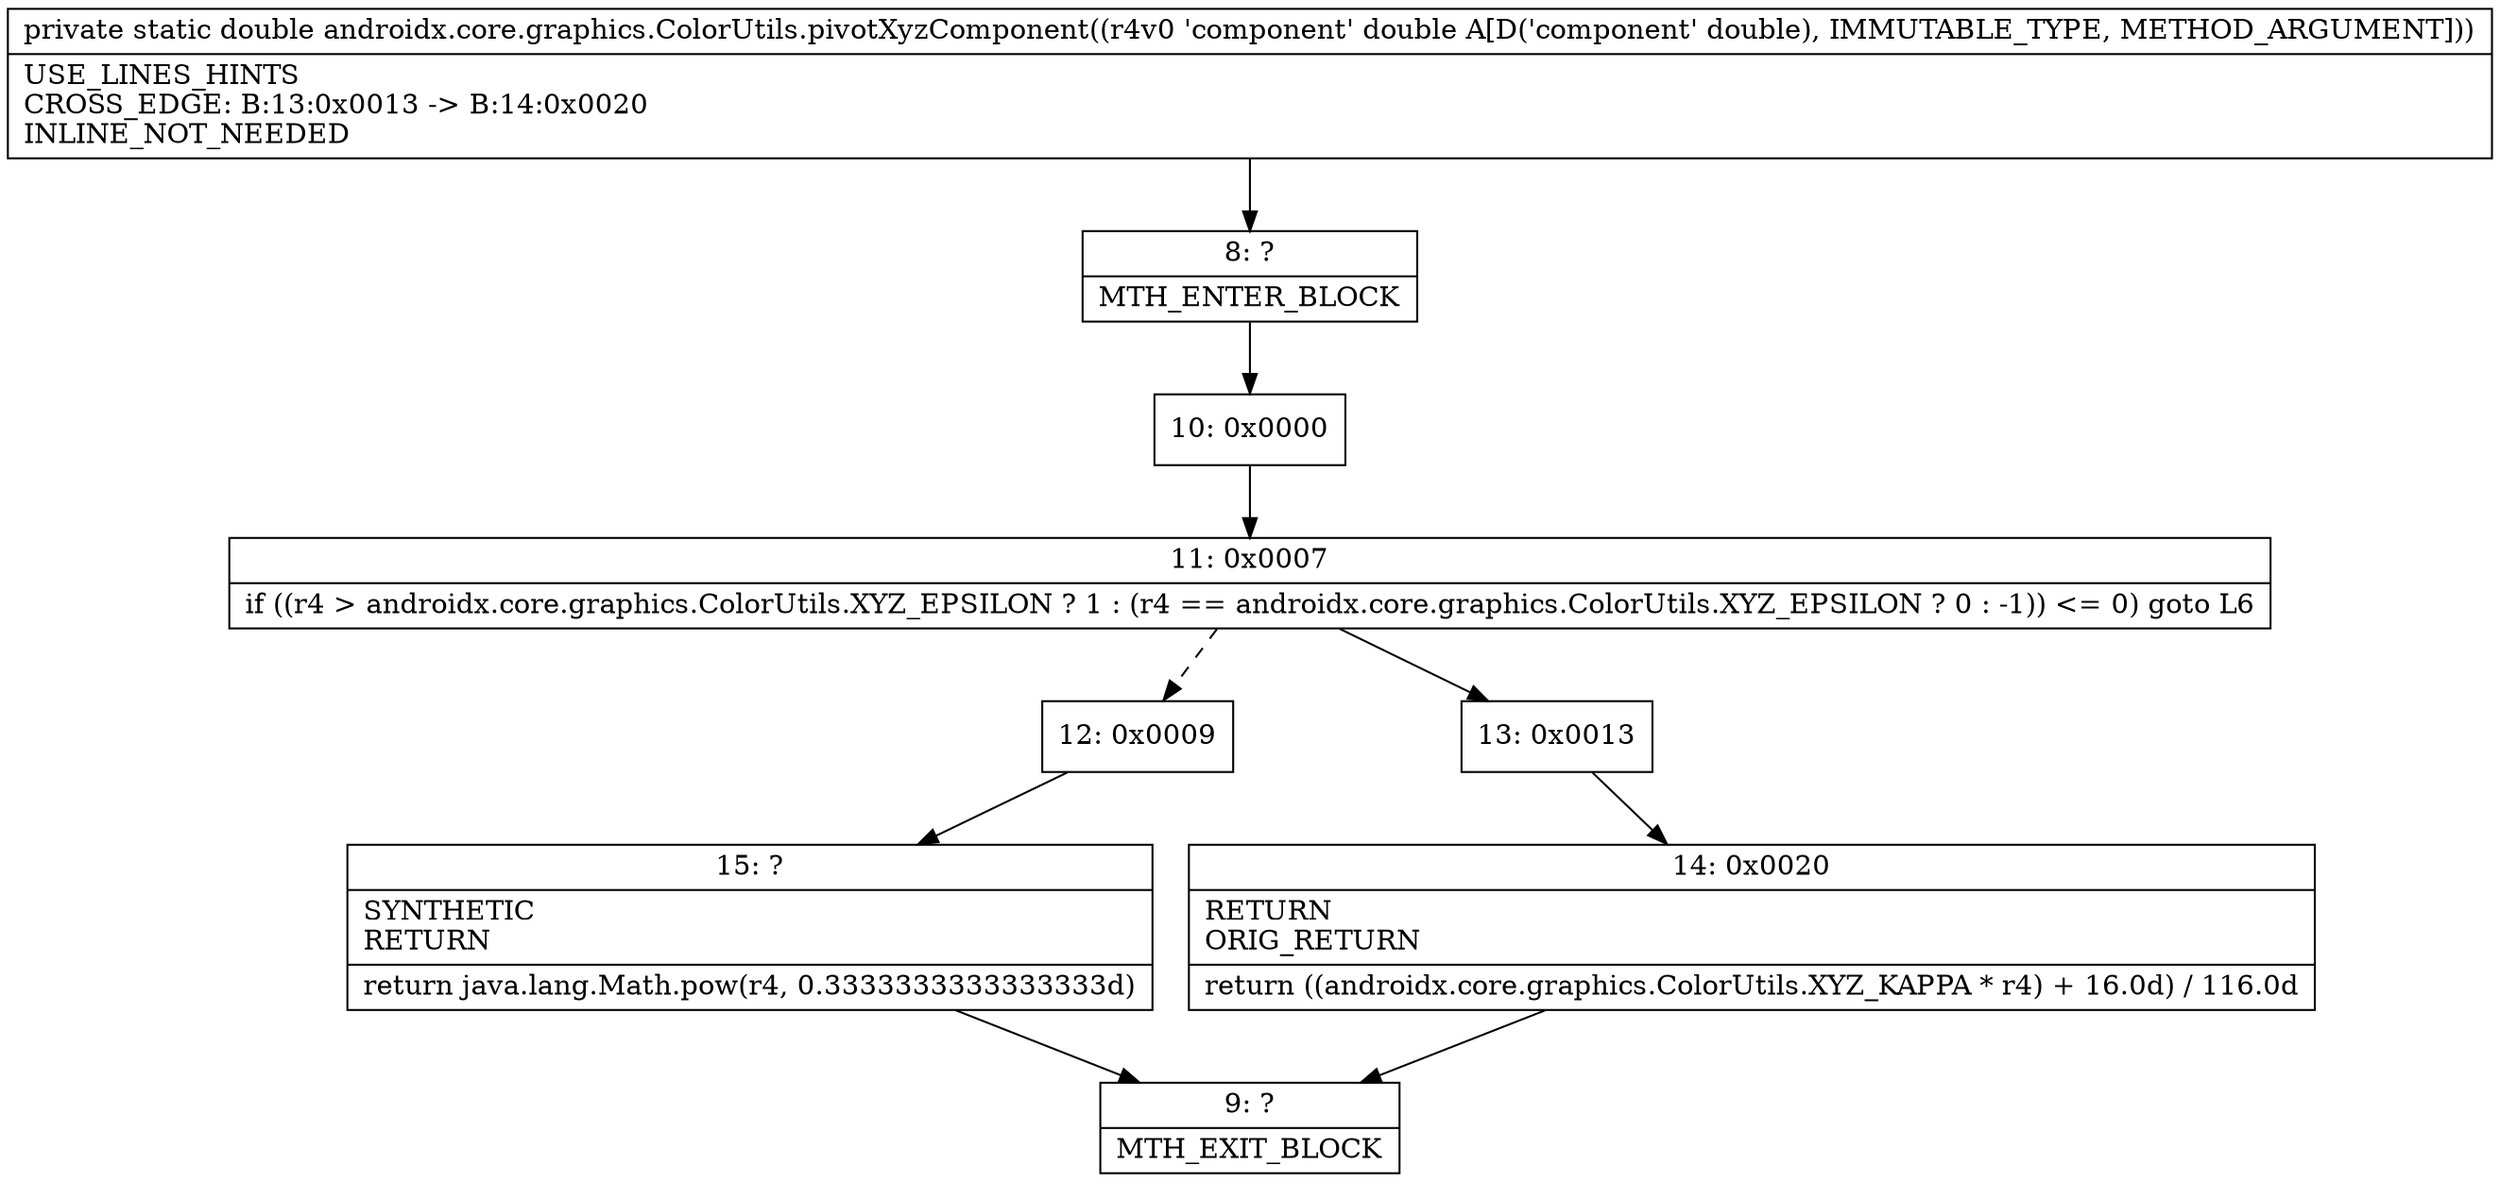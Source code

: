 digraph "CFG forandroidx.core.graphics.ColorUtils.pivotXyzComponent(D)D" {
Node_8 [shape=record,label="{8\:\ ?|MTH_ENTER_BLOCK\l}"];
Node_10 [shape=record,label="{10\:\ 0x0000}"];
Node_11 [shape=record,label="{11\:\ 0x0007|if ((r4 \> androidx.core.graphics.ColorUtils.XYZ_EPSILON ? 1 : (r4 == androidx.core.graphics.ColorUtils.XYZ_EPSILON ? 0 : \-1)) \<= 0) goto L6\l}"];
Node_12 [shape=record,label="{12\:\ 0x0009}"];
Node_15 [shape=record,label="{15\:\ ?|SYNTHETIC\lRETURN\l|return java.lang.Math.pow(r4, 0.3333333333333333d)\l}"];
Node_9 [shape=record,label="{9\:\ ?|MTH_EXIT_BLOCK\l}"];
Node_13 [shape=record,label="{13\:\ 0x0013}"];
Node_14 [shape=record,label="{14\:\ 0x0020|RETURN\lORIG_RETURN\l|return ((androidx.core.graphics.ColorUtils.XYZ_KAPPA * r4) + 16.0d) \/ 116.0d\l}"];
MethodNode[shape=record,label="{private static double androidx.core.graphics.ColorUtils.pivotXyzComponent((r4v0 'component' double A[D('component' double), IMMUTABLE_TYPE, METHOD_ARGUMENT]))  | USE_LINES_HINTS\lCROSS_EDGE: B:13:0x0013 \-\> B:14:0x0020\lINLINE_NOT_NEEDED\l}"];
MethodNode -> Node_8;Node_8 -> Node_10;
Node_10 -> Node_11;
Node_11 -> Node_12[style=dashed];
Node_11 -> Node_13;
Node_12 -> Node_15;
Node_15 -> Node_9;
Node_13 -> Node_14;
Node_14 -> Node_9;
}

